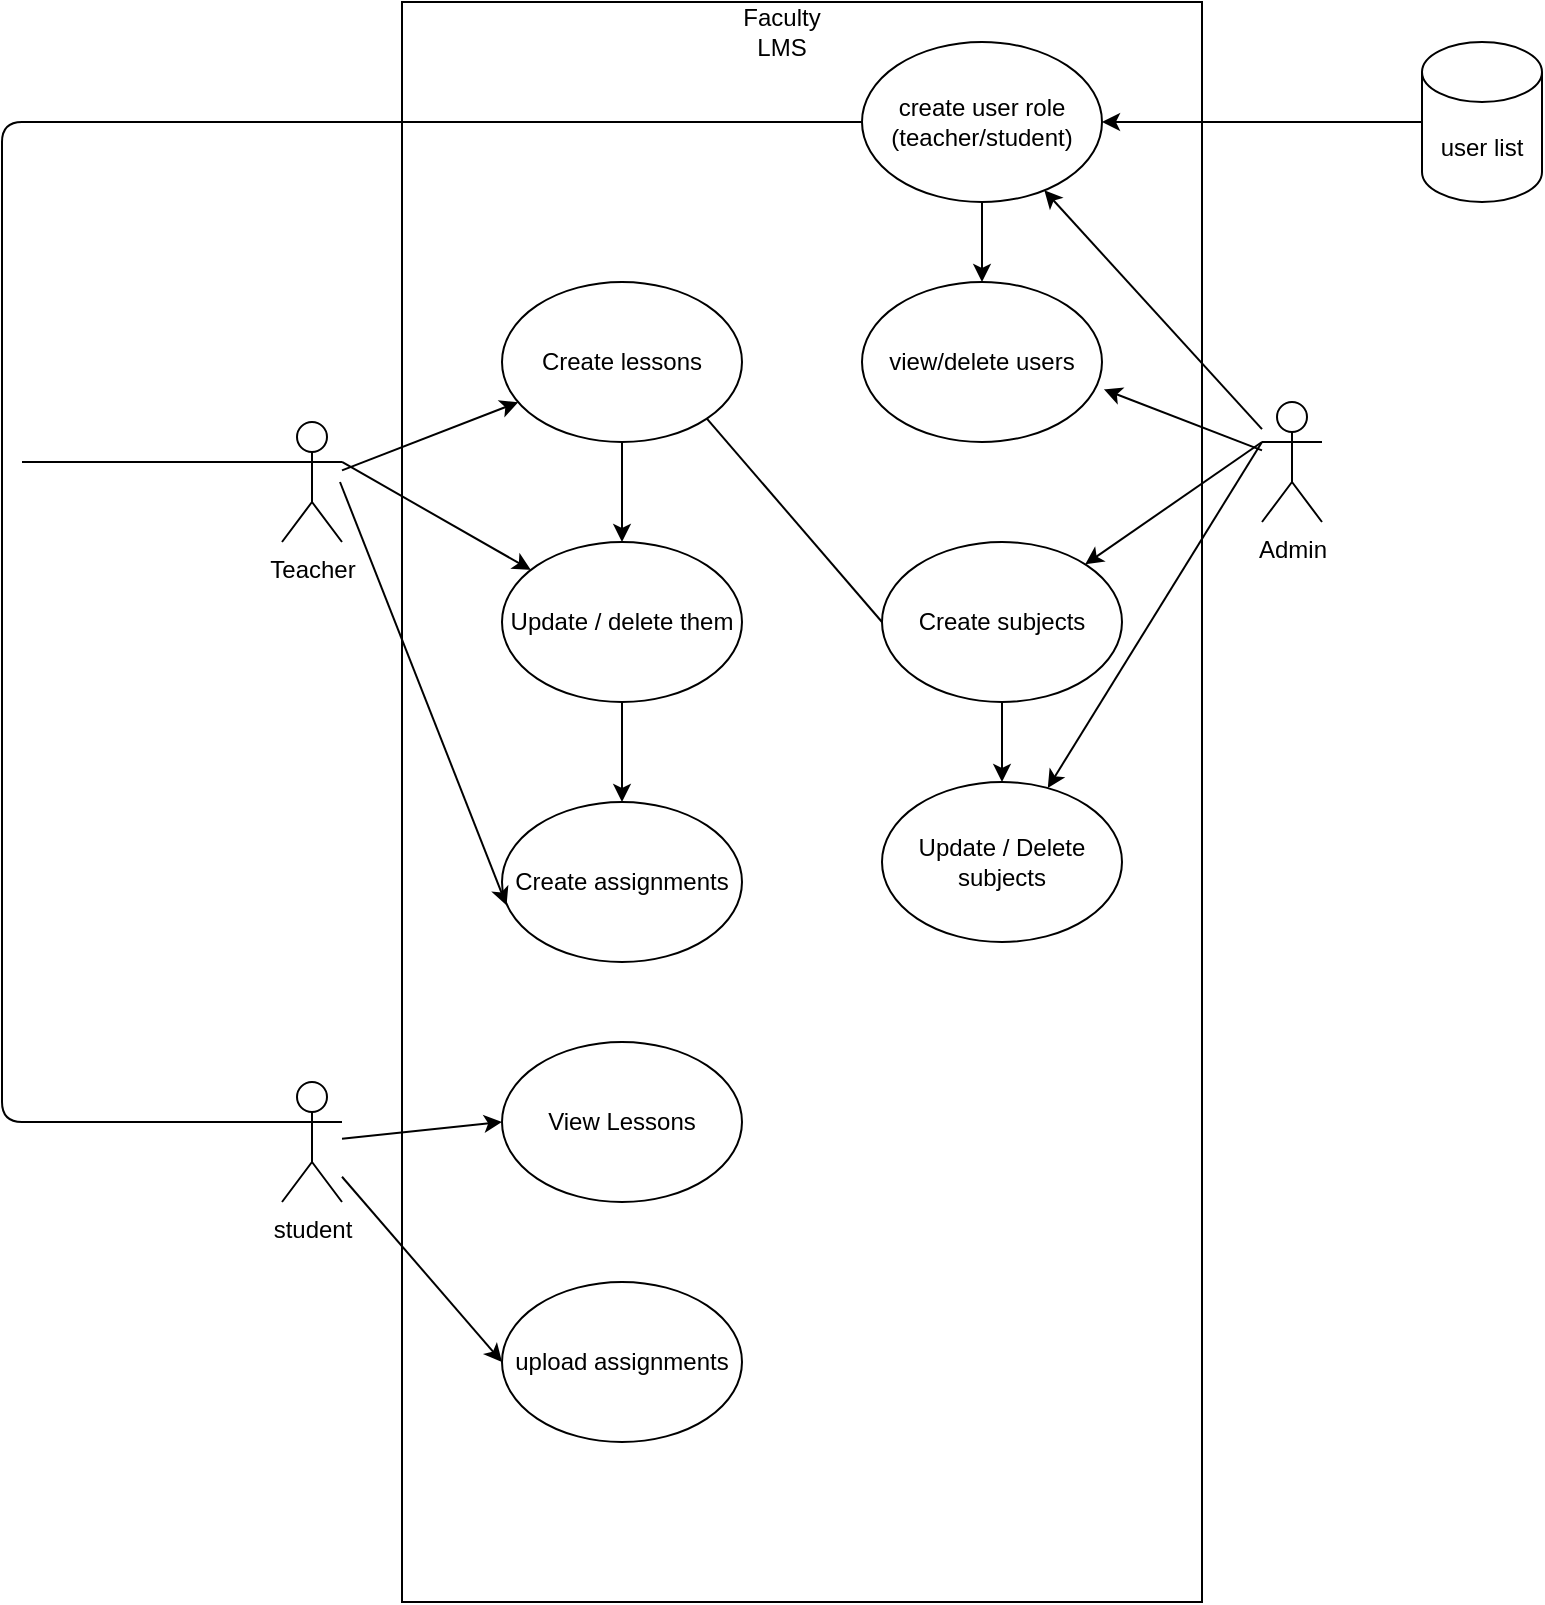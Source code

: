 <mxfile>
    <diagram id="RvNY9XsXm4ukj7SZgtqC" name="Page-1">
        <mxGraphModel dx="828" dy="590" grid="1" gridSize="10" guides="1" tooltips="1" connect="1" arrows="1" fold="1" page="1" pageScale="1" pageWidth="1654" pageHeight="2336" math="0" shadow="0">
            <root>
                <mxCell id="0"/>
                <mxCell id="1" parent="0"/>
                <mxCell id="2" value="" style="rounded=0;whiteSpace=wrap;html=1;fillColor=none;" vertex="1" parent="1">
                    <mxGeometry x="230" y="10" width="400" height="800" as="geometry"/>
                </mxCell>
                <mxCell id="20" style="edgeStyle=none;html=1;" edge="1" parent="1" target="7">
                    <mxGeometry relative="1" as="geometry">
                        <mxPoint x="660" y="230" as="sourcePoint"/>
                    </mxGeometry>
                </mxCell>
                <mxCell id="21" style="edgeStyle=none;html=1;" edge="1" parent="1" source="4" target="8">
                    <mxGeometry relative="1" as="geometry"/>
                </mxCell>
                <mxCell id="24" style="edgeStyle=none;html=1;exitX=0;exitY=0.333;exitDx=0;exitDy=0;exitPerimeter=0;" edge="1" parent="1" source="4" target="22">
                    <mxGeometry relative="1" as="geometry"/>
                </mxCell>
                <mxCell id="25" style="edgeStyle=none;html=1;entryX=1.008;entryY=0.671;entryDx=0;entryDy=0;entryPerimeter=0;" edge="1" parent="1" source="4" target="23">
                    <mxGeometry relative="1" as="geometry"/>
                </mxCell>
                <mxCell id="4" value="Admin" style="shape=umlActor;verticalLabelPosition=bottom;verticalAlign=top;html=1;outlineConnect=0;fillColor=none;" vertex="1" parent="1">
                    <mxGeometry x="660" y="210" width="30" height="60" as="geometry"/>
                </mxCell>
                <mxCell id="15" style="edgeStyle=none;html=1;" edge="1" parent="1" source="5" target="9">
                    <mxGeometry relative="1" as="geometry"/>
                </mxCell>
                <mxCell id="16" style="edgeStyle=none;html=1;exitX=1;exitY=0.333;exitDx=0;exitDy=0;exitPerimeter=0;" edge="1" parent="1" source="5" target="12">
                    <mxGeometry relative="1" as="geometry"/>
                </mxCell>
                <mxCell id="17" style="edgeStyle=none;html=1;entryX=0.019;entryY=0.646;entryDx=0;entryDy=0;entryPerimeter=0;" edge="1" parent="1" target="13">
                    <mxGeometry relative="1" as="geometry">
                        <mxPoint x="199" y="250" as="sourcePoint"/>
                    </mxGeometry>
                </mxCell>
                <mxCell id="5" value="Teacher" style="shape=umlActor;verticalLabelPosition=bottom;verticalAlign=top;html=1;outlineConnect=0;fillColor=none;" vertex="1" parent="1">
                    <mxGeometry x="170" y="220" width="30" height="60" as="geometry"/>
                </mxCell>
                <mxCell id="18" style="edgeStyle=none;html=1;entryX=0;entryY=0.5;entryDx=0;entryDy=0;" edge="1" parent="1" source="6" target="11">
                    <mxGeometry relative="1" as="geometry"/>
                </mxCell>
                <mxCell id="19" style="edgeStyle=none;html=1;entryX=0;entryY=0.5;entryDx=0;entryDy=0;" edge="1" parent="1" source="6" target="14">
                    <mxGeometry relative="1" as="geometry"/>
                </mxCell>
                <mxCell id="6" value="student" style="shape=umlActor;verticalLabelPosition=bottom;verticalAlign=top;html=1;outlineConnect=0;fillColor=none;" vertex="1" parent="1">
                    <mxGeometry x="170" y="550" width="30" height="60" as="geometry"/>
                </mxCell>
                <mxCell id="43" value="" style="edgeStyle=none;html=1;" edge="1" parent="1" source="7" target="22">
                    <mxGeometry relative="1" as="geometry"/>
                </mxCell>
                <mxCell id="7" value="Create subjects" style="ellipse;whiteSpace=wrap;html=1;fillColor=none;" vertex="1" parent="1">
                    <mxGeometry x="470" y="280" width="120" height="80" as="geometry"/>
                </mxCell>
                <mxCell id="40" value="" style="edgeStyle=none;html=1;" edge="1" parent="1" source="8" target="23">
                    <mxGeometry relative="1" as="geometry"/>
                </mxCell>
                <mxCell id="8" value="create user role &lt;br&gt;(teacher/student)" style="ellipse;whiteSpace=wrap;html=1;fillColor=none;" vertex="1" parent="1">
                    <mxGeometry x="460" y="30" width="120" height="80" as="geometry"/>
                </mxCell>
                <mxCell id="38" style="edgeStyle=none;html=1;exitX=0.5;exitY=1;exitDx=0;exitDy=0;entryX=0.5;entryY=0;entryDx=0;entryDy=0;" edge="1" parent="1" source="9" target="12">
                    <mxGeometry relative="1" as="geometry"/>
                </mxCell>
                <mxCell id="9" value="Create lessons" style="ellipse;whiteSpace=wrap;html=1;fillColor=none;" vertex="1" parent="1">
                    <mxGeometry x="280" y="150" width="120" height="80" as="geometry"/>
                </mxCell>
                <mxCell id="11" value="View Lessons" style="ellipse;whiteSpace=wrap;html=1;fillColor=none;" vertex="1" parent="1">
                    <mxGeometry x="280" y="530" width="120" height="80" as="geometry"/>
                </mxCell>
                <mxCell id="39" value="" style="edgeStyle=none;html=1;" edge="1" parent="1" source="12" target="13">
                    <mxGeometry relative="1" as="geometry"/>
                </mxCell>
                <mxCell id="12" value="Update / delete them" style="ellipse;whiteSpace=wrap;html=1;fillColor=none;" vertex="1" parent="1">
                    <mxGeometry x="280" y="280" width="120" height="80" as="geometry"/>
                </mxCell>
                <mxCell id="13" value="Create assignments" style="ellipse;whiteSpace=wrap;html=1;fillColor=none;" vertex="1" parent="1">
                    <mxGeometry x="280" y="410" width="120" height="80" as="geometry"/>
                </mxCell>
                <mxCell id="14" value="upload assignments" style="ellipse;whiteSpace=wrap;html=1;fillColor=none;" vertex="1" parent="1">
                    <mxGeometry x="280" y="650" width="120" height="80" as="geometry"/>
                </mxCell>
                <mxCell id="22" value="Update / Delete subjects" style="ellipse;whiteSpace=wrap;html=1;fillColor=none;" vertex="1" parent="1">
                    <mxGeometry x="470" y="400" width="120" height="80" as="geometry"/>
                </mxCell>
                <mxCell id="23" value="view/delete users" style="ellipse;whiteSpace=wrap;html=1;fillColor=none;" vertex="1" parent="1">
                    <mxGeometry x="460" y="150" width="120" height="80" as="geometry"/>
                </mxCell>
                <mxCell id="26" value="Faculty LMS" style="text;html=1;strokeColor=none;fillColor=none;align=center;verticalAlign=middle;whiteSpace=wrap;rounded=0;" vertex="1" parent="1">
                    <mxGeometry x="390" y="10" width="60" height="30" as="geometry"/>
                </mxCell>
                <mxCell id="34" style="edgeStyle=none;html=1;entryX=1;entryY=0.5;entryDx=0;entryDy=0;" edge="1" parent="1" source="33" target="8">
                    <mxGeometry relative="1" as="geometry"/>
                </mxCell>
                <mxCell id="33" value="user list" style="shape=cylinder3;whiteSpace=wrap;html=1;boundedLbl=1;backgroundOutline=1;size=15;fillColor=none;" vertex="1" parent="1">
                    <mxGeometry x="740" y="30" width="60" height="80" as="geometry"/>
                </mxCell>
                <mxCell id="35" value="" style="endArrow=none;html=1;entryX=0;entryY=0.5;entryDx=0;entryDy=0;exitX=0;exitY=0.333;exitDx=0;exitDy=0;exitPerimeter=0;" edge="1" parent="1" source="6" target="8">
                    <mxGeometry width="50" height="50" relative="1" as="geometry">
                        <mxPoint x="350" y="350" as="sourcePoint"/>
                        <mxPoint x="400" y="300" as="targetPoint"/>
                        <Array as="points">
                            <mxPoint x="30" y="570"/>
                            <mxPoint x="30" y="70"/>
                        </Array>
                    </mxGeometry>
                </mxCell>
                <mxCell id="36" value="" style="endArrow=none;html=1;entryX=0;entryY=0.333;entryDx=0;entryDy=0;entryPerimeter=0;" edge="1" parent="1" target="5">
                    <mxGeometry width="50" height="50" relative="1" as="geometry">
                        <mxPoint x="40" y="240" as="sourcePoint"/>
                        <mxPoint x="400" y="300" as="targetPoint"/>
                    </mxGeometry>
                </mxCell>
                <mxCell id="37" value="" style="endArrow=none;html=1;entryX=0;entryY=0.5;entryDx=0;entryDy=0;exitX=1;exitY=1;exitDx=0;exitDy=0;" edge="1" parent="1" source="9" target="7">
                    <mxGeometry width="50" height="50" relative="1" as="geometry">
                        <mxPoint x="350" y="350" as="sourcePoint"/>
                        <mxPoint x="400" y="300" as="targetPoint"/>
                    </mxGeometry>
                </mxCell>
            </root>
        </mxGraphModel>
    </diagram>
</mxfile>